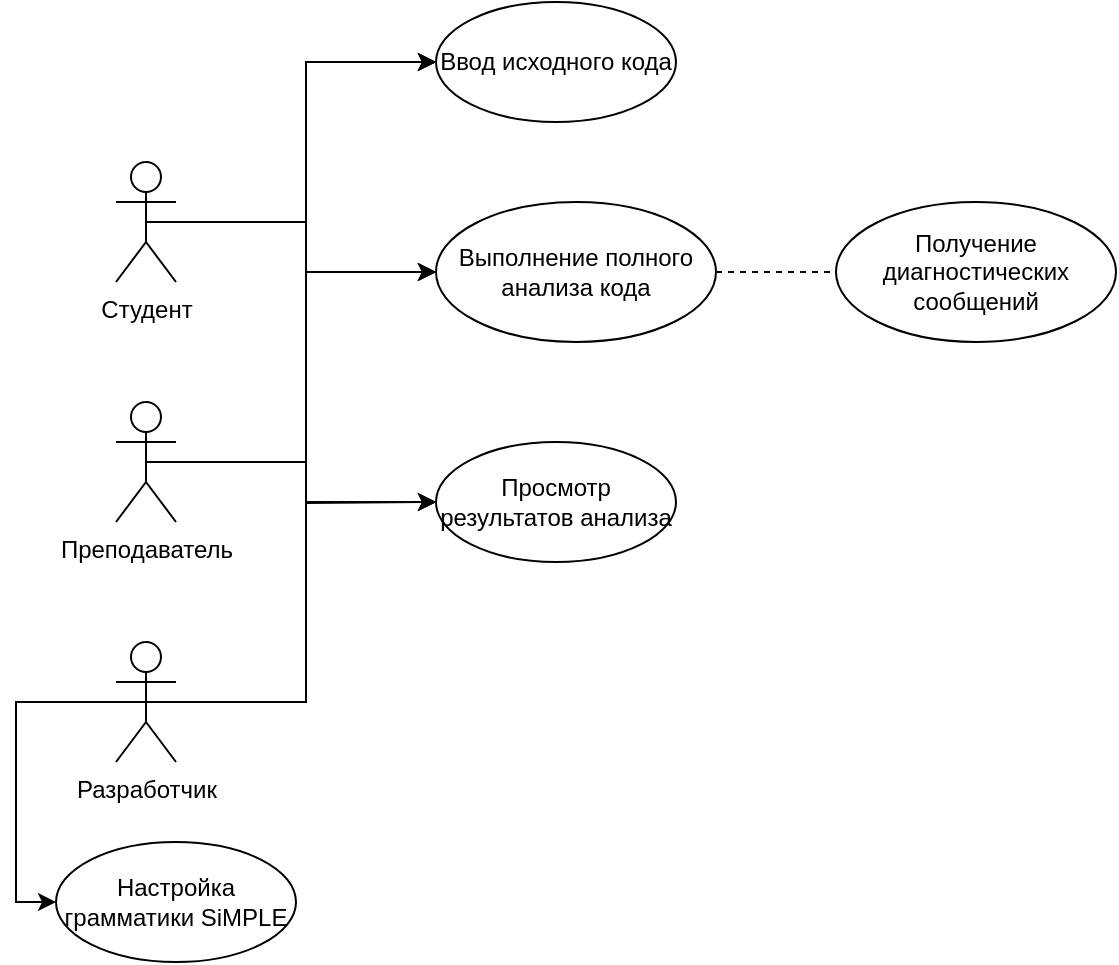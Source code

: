 <mxfile version="26.2.14">
  <diagram name="Страница — 1" id="qq06UhHZfoiHL8ZSoJLL">
    <mxGraphModel dx="1332" dy="594" grid="1" gridSize="10" guides="1" tooltips="1" connect="1" arrows="1" fold="1" page="1" pageScale="1" pageWidth="827" pageHeight="1169" math="0" shadow="0">
      <root>
        <mxCell id="0" />
        <mxCell id="1" parent="0" />
        <mxCell id="ejryg9OmgfRNEuepGF5k-39" style="edgeStyle=orthogonalEdgeStyle;rounded=0;orthogonalLoop=1;jettySize=auto;html=1;exitX=0.5;exitY=0.5;exitDx=0;exitDy=0;exitPerimeter=0;entryX=0;entryY=0.5;entryDx=0;entryDy=0;" edge="1" parent="1" source="ejryg9OmgfRNEuepGF5k-30" target="ejryg9OmgfRNEuepGF5k-33">
          <mxGeometry relative="1" as="geometry">
            <mxPoint x="220" y="30" as="targetPoint" />
          </mxGeometry>
        </mxCell>
        <mxCell id="ejryg9OmgfRNEuepGF5k-43" style="edgeStyle=orthogonalEdgeStyle;rounded=0;orthogonalLoop=1;jettySize=auto;html=1;exitX=0.5;exitY=0.5;exitDx=0;exitDy=0;exitPerimeter=0;entryX=0;entryY=0.5;entryDx=0;entryDy=0;" edge="1" parent="1" source="ejryg9OmgfRNEuepGF5k-30" target="ejryg9OmgfRNEuepGF5k-34">
          <mxGeometry relative="1" as="geometry" />
        </mxCell>
        <mxCell id="ejryg9OmgfRNEuepGF5k-48" style="edgeStyle=orthogonalEdgeStyle;rounded=0;orthogonalLoop=1;jettySize=auto;html=1;exitX=0.5;exitY=0.5;exitDx=0;exitDy=0;exitPerimeter=0;entryX=0;entryY=0.5;entryDx=0;entryDy=0;" edge="1" parent="1" source="ejryg9OmgfRNEuepGF5k-30" target="ejryg9OmgfRNEuepGF5k-35">
          <mxGeometry relative="1" as="geometry">
            <mxPoint x="240" y="270" as="targetPoint" />
          </mxGeometry>
        </mxCell>
        <mxCell id="ejryg9OmgfRNEuepGF5k-30" value="Студент" style="shape=umlActor;verticalLabelPosition=bottom;verticalAlign=top;html=1;outlineConnect=0;" vertex="1" parent="1">
          <mxGeometry x="80" y="100" width="30" height="60" as="geometry" />
        </mxCell>
        <mxCell id="ejryg9OmgfRNEuepGF5k-40" style="edgeStyle=orthogonalEdgeStyle;rounded=0;orthogonalLoop=1;jettySize=auto;html=1;exitX=0.5;exitY=0.5;exitDx=0;exitDy=0;exitPerimeter=0;entryX=0;entryY=0.5;entryDx=0;entryDy=0;" edge="1" parent="1" source="ejryg9OmgfRNEuepGF5k-31" target="ejryg9OmgfRNEuepGF5k-33">
          <mxGeometry relative="1" as="geometry" />
        </mxCell>
        <mxCell id="ejryg9OmgfRNEuepGF5k-44" style="edgeStyle=orthogonalEdgeStyle;rounded=0;orthogonalLoop=1;jettySize=auto;html=1;exitX=0.5;exitY=0.5;exitDx=0;exitDy=0;exitPerimeter=0;entryX=0;entryY=0.5;entryDx=0;entryDy=0;" edge="1" parent="1" source="ejryg9OmgfRNEuepGF5k-31" target="ejryg9OmgfRNEuepGF5k-34">
          <mxGeometry relative="1" as="geometry">
            <mxPoint x="240" y="150" as="targetPoint" />
          </mxGeometry>
        </mxCell>
        <mxCell id="ejryg9OmgfRNEuepGF5k-47" style="edgeStyle=orthogonalEdgeStyle;rounded=0;orthogonalLoop=1;jettySize=auto;html=1;exitX=0.5;exitY=0.5;exitDx=0;exitDy=0;exitPerimeter=0;" edge="1" parent="1" source="ejryg9OmgfRNEuepGF5k-31">
          <mxGeometry relative="1" as="geometry">
            <mxPoint x="240" y="270" as="targetPoint" />
          </mxGeometry>
        </mxCell>
        <mxCell id="ejryg9OmgfRNEuepGF5k-31" value="Преподаватель" style="shape=umlActor;verticalLabelPosition=bottom;verticalAlign=top;html=1;outlineConnect=0;" vertex="1" parent="1">
          <mxGeometry x="80" y="220" width="30" height="60" as="geometry" />
        </mxCell>
        <mxCell id="ejryg9OmgfRNEuepGF5k-41" style="edgeStyle=orthogonalEdgeStyle;rounded=0;orthogonalLoop=1;jettySize=auto;html=1;exitX=0.5;exitY=0.5;exitDx=0;exitDy=0;exitPerimeter=0;entryX=0;entryY=0.5;entryDx=0;entryDy=0;" edge="1" parent="1" source="ejryg9OmgfRNEuepGF5k-32" target="ejryg9OmgfRNEuepGF5k-33">
          <mxGeometry relative="1" as="geometry" />
        </mxCell>
        <mxCell id="ejryg9OmgfRNEuepGF5k-45" style="edgeStyle=orthogonalEdgeStyle;rounded=0;orthogonalLoop=1;jettySize=auto;html=1;exitX=0.5;exitY=0.5;exitDx=0;exitDy=0;exitPerimeter=0;entryX=0;entryY=0.5;entryDx=0;entryDy=0;" edge="1" parent="1" source="ejryg9OmgfRNEuepGF5k-32" target="ejryg9OmgfRNEuepGF5k-34">
          <mxGeometry relative="1" as="geometry" />
        </mxCell>
        <mxCell id="ejryg9OmgfRNEuepGF5k-46" style="edgeStyle=orthogonalEdgeStyle;rounded=0;orthogonalLoop=1;jettySize=auto;html=1;exitX=0.5;exitY=0.5;exitDx=0;exitDy=0;exitPerimeter=0;entryX=0;entryY=0.5;entryDx=0;entryDy=0;" edge="1" parent="1" source="ejryg9OmgfRNEuepGF5k-32" target="ejryg9OmgfRNEuepGF5k-35">
          <mxGeometry relative="1" as="geometry" />
        </mxCell>
        <mxCell id="ejryg9OmgfRNEuepGF5k-49" style="edgeStyle=orthogonalEdgeStyle;rounded=0;orthogonalLoop=1;jettySize=auto;html=1;exitX=0.5;exitY=0.5;exitDx=0;exitDy=0;exitPerimeter=0;entryX=0;entryY=0.5;entryDx=0;entryDy=0;" edge="1" parent="1" source="ejryg9OmgfRNEuepGF5k-32" target="ejryg9OmgfRNEuepGF5k-37">
          <mxGeometry relative="1" as="geometry">
            <Array as="points">
              <mxPoint x="30" y="370" />
              <mxPoint x="30" y="470" />
            </Array>
          </mxGeometry>
        </mxCell>
        <mxCell id="ejryg9OmgfRNEuepGF5k-32" value="Разработчик" style="shape=umlActor;verticalLabelPosition=bottom;verticalAlign=top;html=1;outlineConnect=0;" vertex="1" parent="1">
          <mxGeometry x="80" y="340" width="30" height="60" as="geometry" />
        </mxCell>
        <mxCell id="ejryg9OmgfRNEuepGF5k-33" value="Ввод исходного кода" style="ellipse;whiteSpace=wrap;html=1;" vertex="1" parent="1">
          <mxGeometry x="240" y="20" width="120" height="60" as="geometry" />
        </mxCell>
        <mxCell id="ejryg9OmgfRNEuepGF5k-34" value="Выполнение полного анализа кода" style="ellipse;whiteSpace=wrap;html=1;" vertex="1" parent="1">
          <mxGeometry x="240" y="120" width="140" height="70" as="geometry" />
        </mxCell>
        <mxCell id="ejryg9OmgfRNEuepGF5k-35" value="Просмотр результатов анализа" style="ellipse;whiteSpace=wrap;html=1;" vertex="1" parent="1">
          <mxGeometry x="240" y="240" width="120" height="60" as="geometry" />
        </mxCell>
        <mxCell id="ejryg9OmgfRNEuepGF5k-37" value="Настройка грамматики SiMPLE" style="ellipse;whiteSpace=wrap;html=1;" vertex="1" parent="1">
          <mxGeometry x="50" y="440" width="120" height="60" as="geometry" />
        </mxCell>
        <mxCell id="ejryg9OmgfRNEuepGF5k-53" value="Получение диагностических сообщений" style="ellipse;whiteSpace=wrap;html=1;" vertex="1" parent="1">
          <mxGeometry x="440" y="120" width="140" height="70" as="geometry" />
        </mxCell>
        <mxCell id="ejryg9OmgfRNEuepGF5k-56" value="" style="endArrow=none;dashed=1;html=1;rounded=0;entryX=0;entryY=0.5;entryDx=0;entryDy=0;exitX=1;exitY=0.5;exitDx=0;exitDy=0;" edge="1" parent="1" source="ejryg9OmgfRNEuepGF5k-34" target="ejryg9OmgfRNEuepGF5k-53">
          <mxGeometry width="50" height="50" relative="1" as="geometry">
            <mxPoint x="310" y="290" as="sourcePoint" />
            <mxPoint x="360" y="240" as="targetPoint" />
          </mxGeometry>
        </mxCell>
      </root>
    </mxGraphModel>
  </diagram>
</mxfile>
